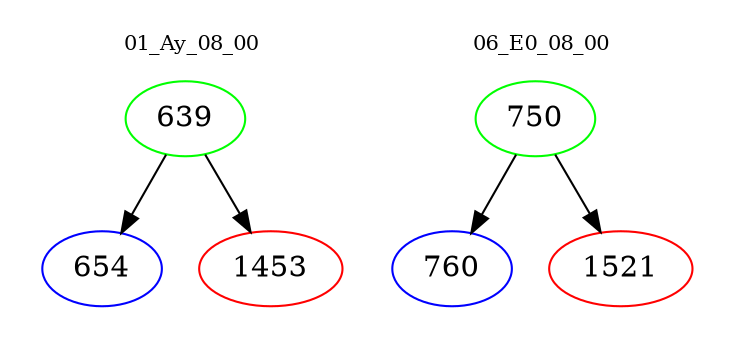 digraph{
subgraph cluster_0 {
color = white
label = "01_Ay_08_00";
fontsize=10;
T0_639 [label="639", color="green"]
T0_639 -> T0_654 [color="black"]
T0_654 [label="654", color="blue"]
T0_639 -> T0_1453 [color="black"]
T0_1453 [label="1453", color="red"]
}
subgraph cluster_1 {
color = white
label = "06_E0_08_00";
fontsize=10;
T1_750 [label="750", color="green"]
T1_750 -> T1_760 [color="black"]
T1_760 [label="760", color="blue"]
T1_750 -> T1_1521 [color="black"]
T1_1521 [label="1521", color="red"]
}
}
